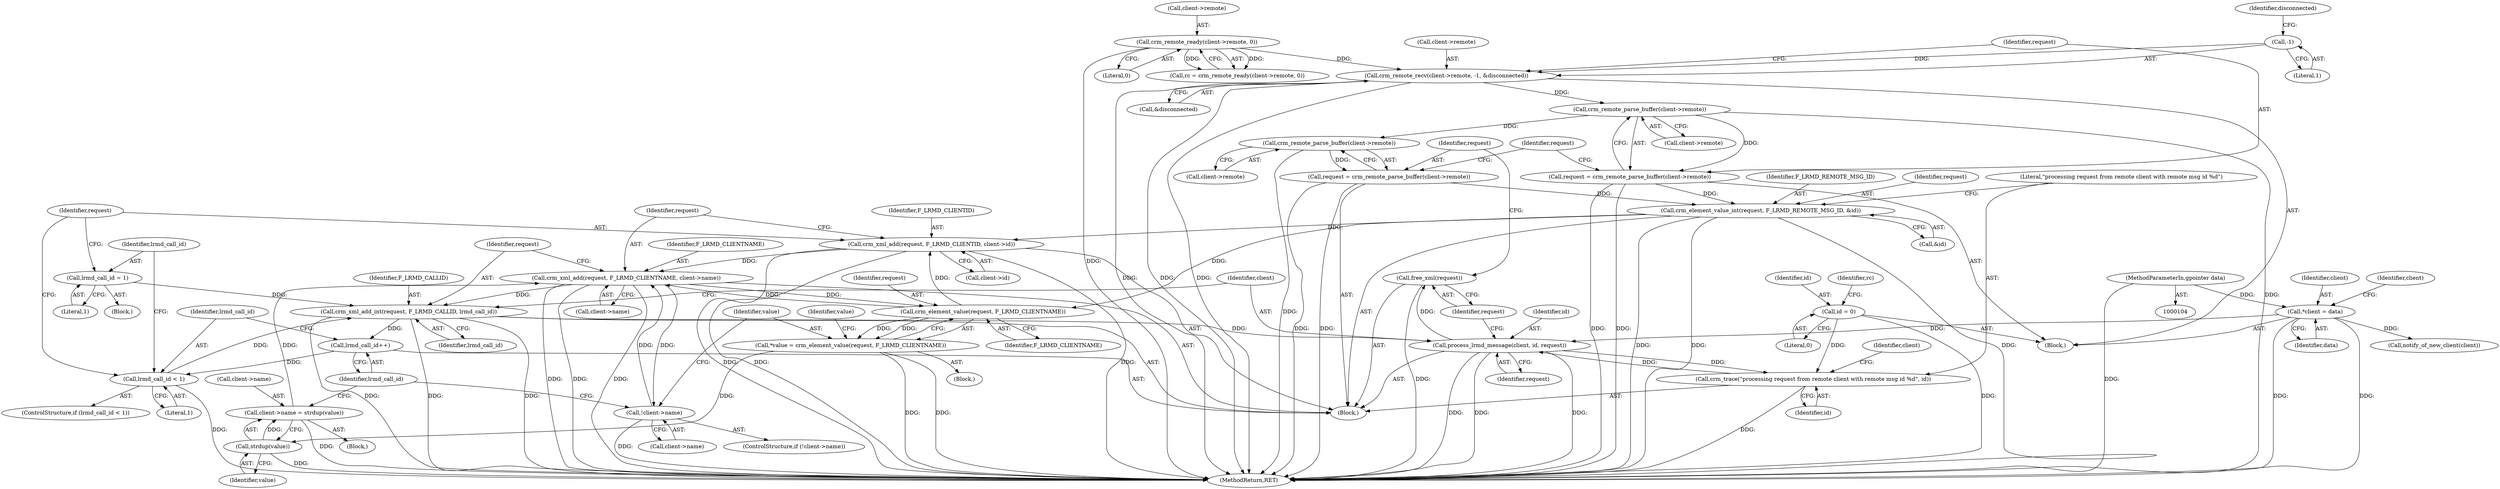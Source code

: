 digraph "0_pacemaker_5ec24a2642bd0854b884d1a9b51d12371373b410@API" {
"1000307" [label="(Call,free_xml(request))"];
"1000303" [label="(Call,process_lrmd_message(client, id, request))"];
"1000124" [label="(Call,*client = data)"];
"1000105" [label="(MethodParameterIn,gpointer data)"];
"1000253" [label="(Call,crm_trace(\"processing request from remote client with remote msg id %d\", id))"];
"1000108" [label="(Call,id = 0)"];
"1000299" [label="(Call,crm_xml_add_int(request, F_LRMD_CALLID, lrmd_call_id))"];
"1000293" [label="(Call,crm_xml_add(request, F_LRMD_CLIENTNAME, client->name))"];
"1000287" [label="(Call,crm_xml_add(request, F_LRMD_CLIENTID, client->id))"];
"1000265" [label="(Call,crm_element_value(request, F_LRMD_CLIENTNAME))"];
"1000248" [label="(Call,crm_element_value_int(request, F_LRMD_REMOTE_MSG_ID, &id))"];
"1000309" [label="(Call,request = crm_remote_parse_buffer(client->remote))"];
"1000311" [label="(Call,crm_remote_parse_buffer(client->remote))"];
"1000241" [label="(Call,crm_remote_parse_buffer(client->remote))"];
"1000231" [label="(Call,crm_remote_recv(client->remote, -1, &disconnected))"];
"1000208" [label="(Call,crm_remote_ready(client->remote, 0))"];
"1000235" [label="(Call,-1)"];
"1000239" [label="(Call,request = crm_remote_parse_buffer(client->remote))"];
"1000257" [label="(Call,!client->name)"];
"1000271" [label="(Call,client->name = strdup(value))"];
"1000275" [label="(Call,strdup(value))"];
"1000263" [label="(Call,*value = crm_element_value(request, F_LRMD_CLIENTNAME))"];
"1000284" [label="(Call,lrmd_call_id = 1)"];
"1000280" [label="(Call,lrmd_call_id < 1)"];
"1000277" [label="(Call,lrmd_call_id++)"];
"1000209" [label="(Call,client->remote)"];
"1000283" [label="(Block,)"];
"1000255" [label="(Identifier,id)"];
"1000294" [label="(Identifier,request)"];
"1000258" [label="(Call,client->name)"];
"1000299" [label="(Call,crm_xml_add_int(request, F_LRMD_CALLID, lrmd_call_id))"];
"1000124" [label="(Call,*client = data)"];
"1000288" [label="(Identifier,request)"];
"1000267" [label="(Identifier,F_LRMD_CLIENTNAME)"];
"1000241" [label="(Call,crm_remote_parse_buffer(client->remote))"];
"1000289" [label="(Identifier,F_LRMD_CLIENTID)"];
"1000254" [label="(Literal,\"processing request from remote client with remote msg id %d\")"];
"1000239" [label="(Call,request = crm_remote_parse_buffer(client->remote))"];
"1000280" [label="(Call,lrmd_call_id < 1)"];
"1000265" [label="(Call,crm_element_value(request, F_LRMD_CLIENTNAME))"];
"1000238" [label="(Identifier,disconnected)"];
"1000275" [label="(Call,strdup(value))"];
"1000279" [label="(ControlStructure,if (lrmd_call_id < 1))"];
"1000285" [label="(Identifier,lrmd_call_id)"];
"1000277" [label="(Call,lrmd_call_id++)"];
"1000263" [label="(Call,*value = crm_element_value(request, F_LRMD_CLIENTNAME))"];
"1000309" [label="(Call,request = crm_remote_parse_buffer(client->remote))"];
"1000295" [label="(Identifier,F_LRMD_CLIENTNAME)"];
"1000296" [label="(Call,client->name)"];
"1000264" [label="(Identifier,value)"];
"1000125" [label="(Identifier,client)"];
"1000253" [label="(Call,crm_trace(\"processing request from remote client with remote msg id %d\", id))"];
"1000286" [label="(Literal,1)"];
"1000247" [label="(Block,)"];
"1000212" [label="(Literal,0)"];
"1000257" [label="(Call,!client->name)"];
"1000261" [label="(Block,)"];
"1000251" [label="(Call,&id)"];
"1000105" [label="(MethodParameterIn,gpointer data)"];
"1000110" [label="(Literal,0)"];
"1000256" [label="(ControlStructure,if (!client->name))"];
"1000266" [label="(Identifier,request)"];
"1000250" [label="(Identifier,F_LRMD_REMOTE_MSG_ID)"];
"1000240" [label="(Identifier,request)"];
"1000272" [label="(Call,client->name)"];
"1000311" [label="(Call,crm_remote_parse_buffer(client->remote))"];
"1000269" [label="(Identifier,value)"];
"1000108" [label="(Call,id = 0)"];
"1000126" [label="(Identifier,data)"];
"1000281" [label="(Identifier,lrmd_call_id)"];
"1000248" [label="(Call,crm_element_value_int(request, F_LRMD_REMOTE_MSG_ID, &id))"];
"1000259" [label="(Identifier,client)"];
"1000236" [label="(Literal,1)"];
"1000302" [label="(Identifier,lrmd_call_id)"];
"1000249" [label="(Identifier,request)"];
"1000301" [label="(Identifier,F_LRMD_CALLID)"];
"1000106" [label="(Block,)"];
"1000290" [label="(Call,client->id)"];
"1000235" [label="(Call,-1)"];
"1000231" [label="(Call,crm_remote_recv(client->remote, -1, &disconnected))"];
"1000306" [label="(Identifier,request)"];
"1000284" [label="(Call,lrmd_call_id = 1)"];
"1000242" [label="(Call,client->remote)"];
"1000237" [label="(Call,&disconnected)"];
"1000206" [label="(Call,rc = crm_remote_ready(client->remote, 0))"];
"1000282" [label="(Literal,1)"];
"1000271" [label="(Call,client->name = strdup(value))"];
"1000113" [label="(Identifier,rc)"];
"1000312" [label="(Call,client->remote)"];
"1000300" [label="(Identifier,request)"];
"1000303" [label="(Call,process_lrmd_message(client, id, request))"];
"1000109" [label="(Identifier,id)"];
"1000293" [label="(Call,crm_xml_add(request, F_LRMD_CLIENTNAME, client->name))"];
"1000304" [label="(Identifier,client)"];
"1000287" [label="(Call,crm_xml_add(request, F_LRMD_CLIENTID, client->id))"];
"1000325" [label="(MethodReturn,RET)"];
"1000232" [label="(Call,client->remote)"];
"1000308" [label="(Identifier,request)"];
"1000305" [label="(Identifier,id)"];
"1000208" [label="(Call,crm_remote_ready(client->remote, 0))"];
"1000278" [label="(Identifier,lrmd_call_id)"];
"1000307" [label="(Call,free_xml(request))"];
"1000246" [label="(Identifier,request)"];
"1000202" [label="(Call,notify_of_new_client(client))"];
"1000131" [label="(Identifier,client)"];
"1000270" [label="(Block,)"];
"1000276" [label="(Identifier,value)"];
"1000310" [label="(Identifier,request)"];
"1000307" -> "1000247"  [label="AST: "];
"1000307" -> "1000308"  [label="CFG: "];
"1000308" -> "1000307"  [label="AST: "];
"1000310" -> "1000307"  [label="CFG: "];
"1000307" -> "1000325"  [label="DDG: "];
"1000303" -> "1000307"  [label="DDG: "];
"1000303" -> "1000247"  [label="AST: "];
"1000303" -> "1000306"  [label="CFG: "];
"1000304" -> "1000303"  [label="AST: "];
"1000305" -> "1000303"  [label="AST: "];
"1000306" -> "1000303"  [label="AST: "];
"1000308" -> "1000303"  [label="CFG: "];
"1000303" -> "1000325"  [label="DDG: "];
"1000303" -> "1000325"  [label="DDG: "];
"1000303" -> "1000325"  [label="DDG: "];
"1000303" -> "1000253"  [label="DDG: "];
"1000124" -> "1000303"  [label="DDG: "];
"1000253" -> "1000303"  [label="DDG: "];
"1000299" -> "1000303"  [label="DDG: "];
"1000124" -> "1000106"  [label="AST: "];
"1000124" -> "1000126"  [label="CFG: "];
"1000125" -> "1000124"  [label="AST: "];
"1000126" -> "1000124"  [label="AST: "];
"1000131" -> "1000124"  [label="CFG: "];
"1000124" -> "1000325"  [label="DDG: "];
"1000124" -> "1000325"  [label="DDG: "];
"1000105" -> "1000124"  [label="DDG: "];
"1000124" -> "1000202"  [label="DDG: "];
"1000105" -> "1000104"  [label="AST: "];
"1000105" -> "1000325"  [label="DDG: "];
"1000253" -> "1000247"  [label="AST: "];
"1000253" -> "1000255"  [label="CFG: "];
"1000254" -> "1000253"  [label="AST: "];
"1000255" -> "1000253"  [label="AST: "];
"1000259" -> "1000253"  [label="CFG: "];
"1000253" -> "1000325"  [label="DDG: "];
"1000108" -> "1000253"  [label="DDG: "];
"1000108" -> "1000106"  [label="AST: "];
"1000108" -> "1000110"  [label="CFG: "];
"1000109" -> "1000108"  [label="AST: "];
"1000110" -> "1000108"  [label="AST: "];
"1000113" -> "1000108"  [label="CFG: "];
"1000108" -> "1000325"  [label="DDG: "];
"1000299" -> "1000247"  [label="AST: "];
"1000299" -> "1000302"  [label="CFG: "];
"1000300" -> "1000299"  [label="AST: "];
"1000301" -> "1000299"  [label="AST: "];
"1000302" -> "1000299"  [label="AST: "];
"1000304" -> "1000299"  [label="CFG: "];
"1000299" -> "1000325"  [label="DDG: "];
"1000299" -> "1000325"  [label="DDG: "];
"1000299" -> "1000325"  [label="DDG: "];
"1000299" -> "1000277"  [label="DDG: "];
"1000293" -> "1000299"  [label="DDG: "];
"1000284" -> "1000299"  [label="DDG: "];
"1000280" -> "1000299"  [label="DDG: "];
"1000293" -> "1000247"  [label="AST: "];
"1000293" -> "1000296"  [label="CFG: "];
"1000294" -> "1000293"  [label="AST: "];
"1000295" -> "1000293"  [label="AST: "];
"1000296" -> "1000293"  [label="AST: "];
"1000300" -> "1000293"  [label="CFG: "];
"1000293" -> "1000325"  [label="DDG: "];
"1000293" -> "1000325"  [label="DDG: "];
"1000293" -> "1000325"  [label="DDG: "];
"1000293" -> "1000257"  [label="DDG: "];
"1000293" -> "1000265"  [label="DDG: "];
"1000287" -> "1000293"  [label="DDG: "];
"1000265" -> "1000293"  [label="DDG: "];
"1000257" -> "1000293"  [label="DDG: "];
"1000271" -> "1000293"  [label="DDG: "];
"1000287" -> "1000247"  [label="AST: "];
"1000287" -> "1000290"  [label="CFG: "];
"1000288" -> "1000287"  [label="AST: "];
"1000289" -> "1000287"  [label="AST: "];
"1000290" -> "1000287"  [label="AST: "];
"1000294" -> "1000287"  [label="CFG: "];
"1000287" -> "1000325"  [label="DDG: "];
"1000287" -> "1000325"  [label="DDG: "];
"1000287" -> "1000325"  [label="DDG: "];
"1000265" -> "1000287"  [label="DDG: "];
"1000248" -> "1000287"  [label="DDG: "];
"1000265" -> "1000263"  [label="AST: "];
"1000265" -> "1000267"  [label="CFG: "];
"1000266" -> "1000265"  [label="AST: "];
"1000267" -> "1000265"  [label="AST: "];
"1000263" -> "1000265"  [label="CFG: "];
"1000265" -> "1000263"  [label="DDG: "];
"1000265" -> "1000263"  [label="DDG: "];
"1000248" -> "1000265"  [label="DDG: "];
"1000248" -> "1000247"  [label="AST: "];
"1000248" -> "1000251"  [label="CFG: "];
"1000249" -> "1000248"  [label="AST: "];
"1000250" -> "1000248"  [label="AST: "];
"1000251" -> "1000248"  [label="AST: "];
"1000254" -> "1000248"  [label="CFG: "];
"1000248" -> "1000325"  [label="DDG: "];
"1000248" -> "1000325"  [label="DDG: "];
"1000248" -> "1000325"  [label="DDG: "];
"1000309" -> "1000248"  [label="DDG: "];
"1000239" -> "1000248"  [label="DDG: "];
"1000309" -> "1000247"  [label="AST: "];
"1000309" -> "1000311"  [label="CFG: "];
"1000310" -> "1000309"  [label="AST: "];
"1000311" -> "1000309"  [label="AST: "];
"1000246" -> "1000309"  [label="CFG: "];
"1000309" -> "1000325"  [label="DDG: "];
"1000309" -> "1000325"  [label="DDG: "];
"1000311" -> "1000309"  [label="DDG: "];
"1000311" -> "1000312"  [label="CFG: "];
"1000312" -> "1000311"  [label="AST: "];
"1000311" -> "1000325"  [label="DDG: "];
"1000241" -> "1000311"  [label="DDG: "];
"1000241" -> "1000239"  [label="AST: "];
"1000241" -> "1000242"  [label="CFG: "];
"1000242" -> "1000241"  [label="AST: "];
"1000239" -> "1000241"  [label="CFG: "];
"1000241" -> "1000325"  [label="DDG: "];
"1000241" -> "1000239"  [label="DDG: "];
"1000231" -> "1000241"  [label="DDG: "];
"1000231" -> "1000106"  [label="AST: "];
"1000231" -> "1000237"  [label="CFG: "];
"1000232" -> "1000231"  [label="AST: "];
"1000235" -> "1000231"  [label="AST: "];
"1000237" -> "1000231"  [label="AST: "];
"1000240" -> "1000231"  [label="CFG: "];
"1000231" -> "1000325"  [label="DDG: "];
"1000231" -> "1000325"  [label="DDG: "];
"1000231" -> "1000325"  [label="DDG: "];
"1000208" -> "1000231"  [label="DDG: "];
"1000235" -> "1000231"  [label="DDG: "];
"1000208" -> "1000206"  [label="AST: "];
"1000208" -> "1000212"  [label="CFG: "];
"1000209" -> "1000208"  [label="AST: "];
"1000212" -> "1000208"  [label="AST: "];
"1000206" -> "1000208"  [label="CFG: "];
"1000208" -> "1000325"  [label="DDG: "];
"1000208" -> "1000206"  [label="DDG: "];
"1000208" -> "1000206"  [label="DDG: "];
"1000235" -> "1000236"  [label="CFG: "];
"1000236" -> "1000235"  [label="AST: "];
"1000238" -> "1000235"  [label="CFG: "];
"1000239" -> "1000106"  [label="AST: "];
"1000240" -> "1000239"  [label="AST: "];
"1000246" -> "1000239"  [label="CFG: "];
"1000239" -> "1000325"  [label="DDG: "];
"1000239" -> "1000325"  [label="DDG: "];
"1000257" -> "1000256"  [label="AST: "];
"1000257" -> "1000258"  [label="CFG: "];
"1000258" -> "1000257"  [label="AST: "];
"1000264" -> "1000257"  [label="CFG: "];
"1000278" -> "1000257"  [label="CFG: "];
"1000257" -> "1000325"  [label="DDG: "];
"1000271" -> "1000270"  [label="AST: "];
"1000271" -> "1000275"  [label="CFG: "];
"1000272" -> "1000271"  [label="AST: "];
"1000275" -> "1000271"  [label="AST: "];
"1000278" -> "1000271"  [label="CFG: "];
"1000271" -> "1000325"  [label="DDG: "];
"1000275" -> "1000271"  [label="DDG: "];
"1000275" -> "1000276"  [label="CFG: "];
"1000276" -> "1000275"  [label="AST: "];
"1000275" -> "1000325"  [label="DDG: "];
"1000263" -> "1000275"  [label="DDG: "];
"1000263" -> "1000261"  [label="AST: "];
"1000264" -> "1000263"  [label="AST: "];
"1000269" -> "1000263"  [label="CFG: "];
"1000263" -> "1000325"  [label="DDG: "];
"1000263" -> "1000325"  [label="DDG: "];
"1000284" -> "1000283"  [label="AST: "];
"1000284" -> "1000286"  [label="CFG: "];
"1000285" -> "1000284"  [label="AST: "];
"1000286" -> "1000284"  [label="AST: "];
"1000288" -> "1000284"  [label="CFG: "];
"1000280" -> "1000279"  [label="AST: "];
"1000280" -> "1000282"  [label="CFG: "];
"1000281" -> "1000280"  [label="AST: "];
"1000282" -> "1000280"  [label="AST: "];
"1000285" -> "1000280"  [label="CFG: "];
"1000288" -> "1000280"  [label="CFG: "];
"1000280" -> "1000325"  [label="DDG: "];
"1000277" -> "1000280"  [label="DDG: "];
"1000277" -> "1000247"  [label="AST: "];
"1000277" -> "1000278"  [label="CFG: "];
"1000278" -> "1000277"  [label="AST: "];
"1000281" -> "1000277"  [label="CFG: "];
}

